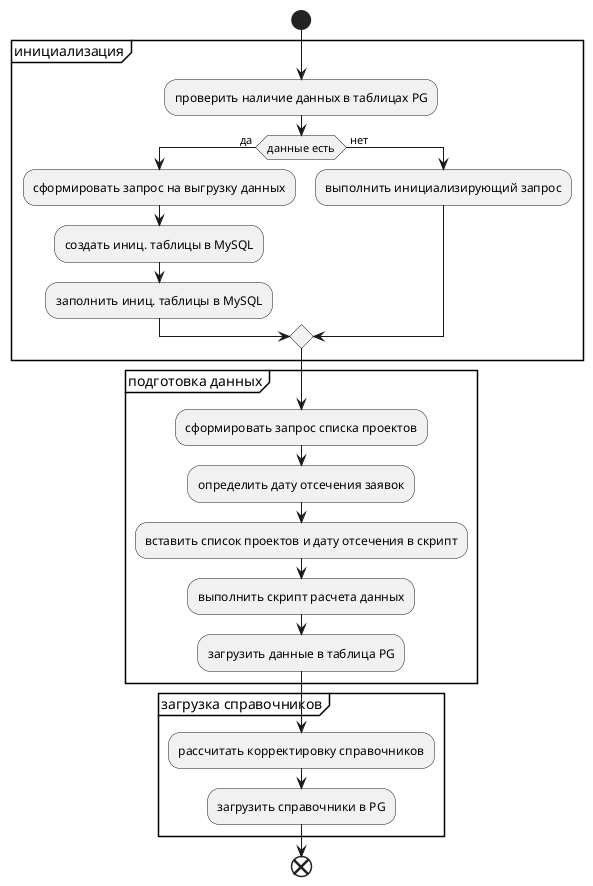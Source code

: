 @startuml
start
 partition инициализация {
    :проверить наличие данных в таблицах PG;
 if (данные есть) then ( да )
    :сформировать запрос на выгрузку данных;
    :создать иниц. таблицы в MySQL;
    :заполнить иниц. таблицы в MySQL;
 else ( нет )
  :выполнить инициализирующий запрос;
 endif
 }

partition "подготовка данных" {
    :сформировать запрос списка проектов;
    :определить дату отсечения заявок;
    :вставить список проектов и дату отсечения в скрипт;
    :выполнить скрипт расчета данных;
    :загрузить данные в таблица PG;
}

partition "загрузка справочников" {
    :рассчитать корректировку справочников;
    :загрузить справочники в PG;
}

end
@enduml
